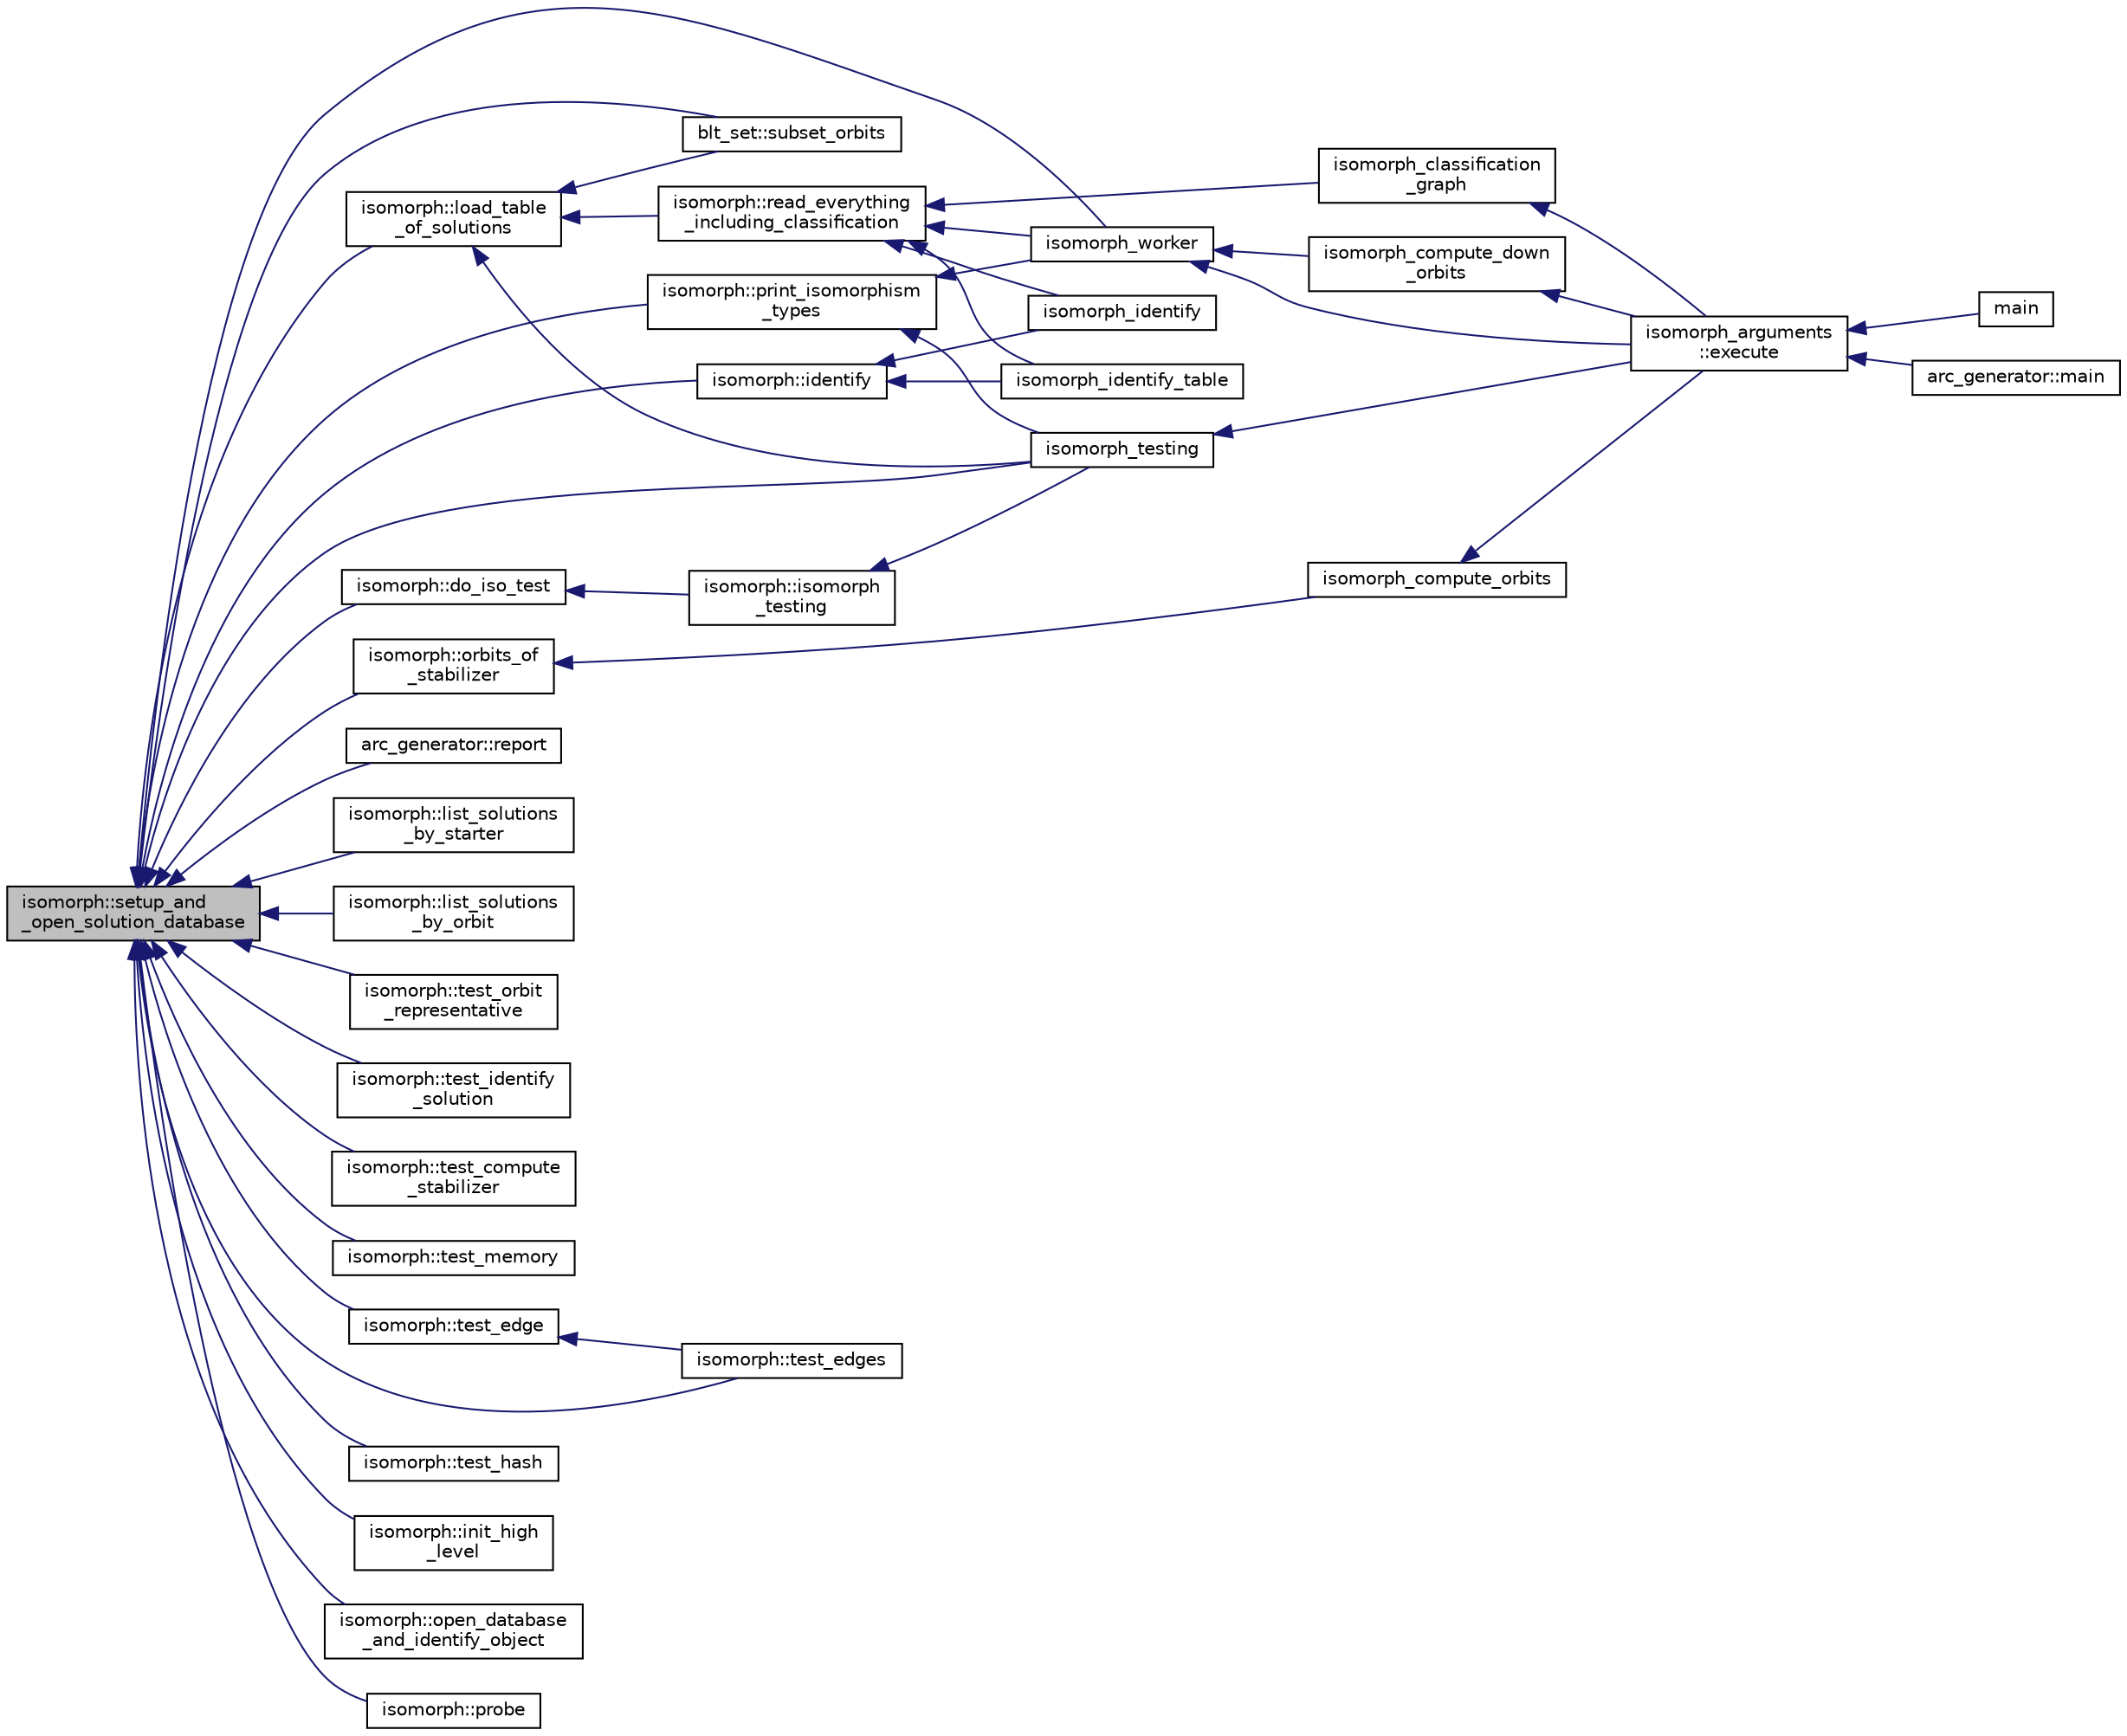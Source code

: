digraph "isomorph::setup_and_open_solution_database"
{
  edge [fontname="Helvetica",fontsize="10",labelfontname="Helvetica",labelfontsize="10"];
  node [fontname="Helvetica",fontsize="10",shape=record];
  rankdir="LR";
  Node13036 [label="isomorph::setup_and\l_open_solution_database",height=0.2,width=0.4,color="black", fillcolor="grey75", style="filled", fontcolor="black"];
  Node13036 -> Node13037 [dir="back",color="midnightblue",fontsize="10",style="solid",fontname="Helvetica"];
  Node13037 [label="blt_set::subset_orbits",height=0.2,width=0.4,color="black", fillcolor="white", style="filled",URL="$d1/d3d/classblt__set.html#af8f79fc4346244acfa0e2c2d23c36993"];
  Node13036 -> Node13038 [dir="back",color="midnightblue",fontsize="10",style="solid",fontname="Helvetica"];
  Node13038 [label="arc_generator::report",height=0.2,width=0.4,color="black", fillcolor="white", style="filled",URL="$d4/d21/classarc__generator.html#a650f715bb3eec8fd1057e07e5b384f9a"];
  Node13036 -> Node13039 [dir="back",color="midnightblue",fontsize="10",style="solid",fontname="Helvetica"];
  Node13039 [label="isomorph::load_table\l_of_solutions",height=0.2,width=0.4,color="black", fillcolor="white", style="filled",URL="$d3/d5f/classisomorph.html#a21ab5aba74a200b9abf041dc5206821a"];
  Node13039 -> Node13037 [dir="back",color="midnightblue",fontsize="10",style="solid",fontname="Helvetica"];
  Node13039 -> Node13040 [dir="back",color="midnightblue",fontsize="10",style="solid",fontname="Helvetica"];
  Node13040 [label="isomorph::read_everything\l_including_classification",height=0.2,width=0.4,color="black", fillcolor="white", style="filled",URL="$d3/d5f/classisomorph.html#aa6a56e4522d3133a6ea65c9ac6de3924"];
  Node13040 -> Node13041 [dir="back",color="midnightblue",fontsize="10",style="solid",fontname="Helvetica"];
  Node13041 [label="isomorph_classification\l_graph",height=0.2,width=0.4,color="black", fillcolor="white", style="filled",URL="$d4/d7e/isomorph__global_8_c.html#a027e803e6cab7af4c400a71663bf4715"];
  Node13041 -> Node13042 [dir="back",color="midnightblue",fontsize="10",style="solid",fontname="Helvetica"];
  Node13042 [label="isomorph_arguments\l::execute",height=0.2,width=0.4,color="black", fillcolor="white", style="filled",URL="$d5/de4/classisomorph__arguments.html#aa85e472d14906abdd5672dc66027583e"];
  Node13042 -> Node13043 [dir="back",color="midnightblue",fontsize="10",style="solid",fontname="Helvetica"];
  Node13043 [label="main",height=0.2,width=0.4,color="black", fillcolor="white", style="filled",URL="$d1/d5e/blt__main_8_c.html#a217dbf8b442f20279ea00b898af96f52"];
  Node13042 -> Node13044 [dir="back",color="midnightblue",fontsize="10",style="solid",fontname="Helvetica"];
  Node13044 [label="arc_generator::main",height=0.2,width=0.4,color="black", fillcolor="white", style="filled",URL="$d4/d21/classarc__generator.html#ad80140b51b165dad1fe6ab232be7829a"];
  Node13040 -> Node13045 [dir="back",color="midnightblue",fontsize="10",style="solid",fontname="Helvetica"];
  Node13045 [label="isomorph_identify",height=0.2,width=0.4,color="black", fillcolor="white", style="filled",URL="$d4/d7e/isomorph__global_8_c.html#aa0fe57c73d5668eee10a6022ada7f6a3"];
  Node13040 -> Node13046 [dir="back",color="midnightblue",fontsize="10",style="solid",fontname="Helvetica"];
  Node13046 [label="isomorph_identify_table",height=0.2,width=0.4,color="black", fillcolor="white", style="filled",URL="$d4/d7e/isomorph__global_8_c.html#a9fd19ea945561cf2a6bb5c72dd4b1cb2"];
  Node13040 -> Node13047 [dir="back",color="midnightblue",fontsize="10",style="solid",fontname="Helvetica"];
  Node13047 [label="isomorph_worker",height=0.2,width=0.4,color="black", fillcolor="white", style="filled",URL="$d4/d7e/isomorph__global_8_c.html#ace3bb6ec719b02a35534309d4d3fe99a"];
  Node13047 -> Node13042 [dir="back",color="midnightblue",fontsize="10",style="solid",fontname="Helvetica"];
  Node13047 -> Node13048 [dir="back",color="midnightblue",fontsize="10",style="solid",fontname="Helvetica"];
  Node13048 [label="isomorph_compute_down\l_orbits",height=0.2,width=0.4,color="black", fillcolor="white", style="filled",URL="$d4/d7e/isomorph__global_8_c.html#a3613cea19158edd30958c4edecd97d53"];
  Node13048 -> Node13042 [dir="back",color="midnightblue",fontsize="10",style="solid",fontname="Helvetica"];
  Node13039 -> Node13049 [dir="back",color="midnightblue",fontsize="10",style="solid",fontname="Helvetica"];
  Node13049 [label="isomorph_testing",height=0.2,width=0.4,color="black", fillcolor="white", style="filled",URL="$d4/d7e/isomorph__global_8_c.html#a5a73cbe9f89c4727f086482ee2d238f9"];
  Node13049 -> Node13042 [dir="back",color="midnightblue",fontsize="10",style="solid",fontname="Helvetica"];
  Node13036 -> Node13050 [dir="back",color="midnightblue",fontsize="10",style="solid",fontname="Helvetica"];
  Node13050 [label="isomorph::list_solutions\l_by_starter",height=0.2,width=0.4,color="black", fillcolor="white", style="filled",URL="$d3/d5f/classisomorph.html#a9c40f343f1a3e5fc177e5121bc809b06"];
  Node13036 -> Node13051 [dir="back",color="midnightblue",fontsize="10",style="solid",fontname="Helvetica"];
  Node13051 [label="isomorph::list_solutions\l_by_orbit",height=0.2,width=0.4,color="black", fillcolor="white", style="filled",URL="$d3/d5f/classisomorph.html#adefb1a89c097c284d29f92d5fc58ebfa"];
  Node13036 -> Node13052 [dir="back",color="midnightblue",fontsize="10",style="solid",fontname="Helvetica"];
  Node13052 [label="isomorph::orbits_of\l_stabilizer",height=0.2,width=0.4,color="black", fillcolor="white", style="filled",URL="$d3/d5f/classisomorph.html#a72bbdc12cca5a90045ef15d0b24075e6"];
  Node13052 -> Node13053 [dir="back",color="midnightblue",fontsize="10",style="solid",fontname="Helvetica"];
  Node13053 [label="isomorph_compute_orbits",height=0.2,width=0.4,color="black", fillcolor="white", style="filled",URL="$d4/d7e/isomorph__global_8_c.html#a592f3efd31146c0802f59837055f904f"];
  Node13053 -> Node13042 [dir="back",color="midnightblue",fontsize="10",style="solid",fontname="Helvetica"];
  Node13036 -> Node13054 [dir="back",color="midnightblue",fontsize="10",style="solid",fontname="Helvetica"];
  Node13054 [label="isomorph::test_orbit\l_representative",height=0.2,width=0.4,color="black", fillcolor="white", style="filled",URL="$d3/d5f/classisomorph.html#a5f165aa61a0d6b349da5a6117135f6c0"];
  Node13036 -> Node13055 [dir="back",color="midnightblue",fontsize="10",style="solid",fontname="Helvetica"];
  Node13055 [label="isomorph::test_identify\l_solution",height=0.2,width=0.4,color="black", fillcolor="white", style="filled",URL="$d3/d5f/classisomorph.html#aa2c95f309e3283179e87bbbd83bfdc7d"];
  Node13036 -> Node13056 [dir="back",color="midnightblue",fontsize="10",style="solid",fontname="Helvetica"];
  Node13056 [label="isomorph::test_compute\l_stabilizer",height=0.2,width=0.4,color="black", fillcolor="white", style="filled",URL="$d3/d5f/classisomorph.html#a72cd06f32311c44eb09dd73faa36b748"];
  Node13036 -> Node13057 [dir="back",color="midnightblue",fontsize="10",style="solid",fontname="Helvetica"];
  Node13057 [label="isomorph::test_memory",height=0.2,width=0.4,color="black", fillcolor="white", style="filled",URL="$d3/d5f/classisomorph.html#a27877043c77db8e85e8fa7d5c43845b0"];
  Node13036 -> Node13058 [dir="back",color="midnightblue",fontsize="10",style="solid",fontname="Helvetica"];
  Node13058 [label="isomorph::test_edges",height=0.2,width=0.4,color="black", fillcolor="white", style="filled",URL="$d3/d5f/classisomorph.html#ad23507927d8f7698073475d12b2a85bc"];
  Node13036 -> Node13059 [dir="back",color="midnightblue",fontsize="10",style="solid",fontname="Helvetica"];
  Node13059 [label="isomorph::test_edge",height=0.2,width=0.4,color="black", fillcolor="white", style="filled",URL="$d3/d5f/classisomorph.html#a591165fa287477b480f5b7081198ba46"];
  Node13059 -> Node13058 [dir="back",color="midnightblue",fontsize="10",style="solid",fontname="Helvetica"];
  Node13036 -> Node13060 [dir="back",color="midnightblue",fontsize="10",style="solid",fontname="Helvetica"];
  Node13060 [label="isomorph::test_hash",height=0.2,width=0.4,color="black", fillcolor="white", style="filled",URL="$d3/d5f/classisomorph.html#a53560280664b268a0500d26c801b1e68"];
  Node13036 -> Node13061 [dir="back",color="midnightblue",fontsize="10",style="solid",fontname="Helvetica"];
  Node13061 [label="isomorph::init_high\l_level",height=0.2,width=0.4,color="black", fillcolor="white", style="filled",URL="$d3/d5f/classisomorph.html#a5cee5468cc8cc68eac1f6131faedfab2"];
  Node13036 -> Node13062 [dir="back",color="midnightblue",fontsize="10",style="solid",fontname="Helvetica"];
  Node13062 [label="isomorph::open_database\l_and_identify_object",height=0.2,width=0.4,color="black", fillcolor="white", style="filled",URL="$d3/d5f/classisomorph.html#aa4e387f26f609fc9379d2e01f6cc27d0"];
  Node13036 -> Node13063 [dir="back",color="midnightblue",fontsize="10",style="solid",fontname="Helvetica"];
  Node13063 [label="isomorph::print_isomorphism\l_types",height=0.2,width=0.4,color="black", fillcolor="white", style="filled",URL="$d3/d5f/classisomorph.html#abbcd12f6434585951a5532d0b2467a00"];
  Node13063 -> Node13049 [dir="back",color="midnightblue",fontsize="10",style="solid",fontname="Helvetica"];
  Node13063 -> Node13047 [dir="back",color="midnightblue",fontsize="10",style="solid",fontname="Helvetica"];
  Node13036 -> Node13049 [dir="back",color="midnightblue",fontsize="10",style="solid",fontname="Helvetica"];
  Node13036 -> Node13047 [dir="back",color="midnightblue",fontsize="10",style="solid",fontname="Helvetica"];
  Node13036 -> Node13064 [dir="back",color="midnightblue",fontsize="10",style="solid",fontname="Helvetica"];
  Node13064 [label="isomorph::probe",height=0.2,width=0.4,color="black", fillcolor="white", style="filled",URL="$d3/d5f/classisomorph.html#a9cb6fed7b6ac639d886b117a1f454441"];
  Node13036 -> Node13065 [dir="back",color="midnightblue",fontsize="10",style="solid",fontname="Helvetica"];
  Node13065 [label="isomorph::do_iso_test",height=0.2,width=0.4,color="black", fillcolor="white", style="filled",URL="$d3/d5f/classisomorph.html#a51fc3bf5cc3a99282a489b2df37ee24e"];
  Node13065 -> Node13066 [dir="back",color="midnightblue",fontsize="10",style="solid",fontname="Helvetica"];
  Node13066 [label="isomorph::isomorph\l_testing",height=0.2,width=0.4,color="black", fillcolor="white", style="filled",URL="$d3/d5f/classisomorph.html#ad7945ec94ba0ba16953482edfaa4da6e"];
  Node13066 -> Node13049 [dir="back",color="midnightblue",fontsize="10",style="solid",fontname="Helvetica"];
  Node13036 -> Node13067 [dir="back",color="midnightblue",fontsize="10",style="solid",fontname="Helvetica"];
  Node13067 [label="isomorph::identify",height=0.2,width=0.4,color="black", fillcolor="white", style="filled",URL="$d3/d5f/classisomorph.html#a78ecf843b9f6ca1cfd666e222edd90ae"];
  Node13067 -> Node13045 [dir="back",color="midnightblue",fontsize="10",style="solid",fontname="Helvetica"];
  Node13067 -> Node13046 [dir="back",color="midnightblue",fontsize="10",style="solid",fontname="Helvetica"];
}
